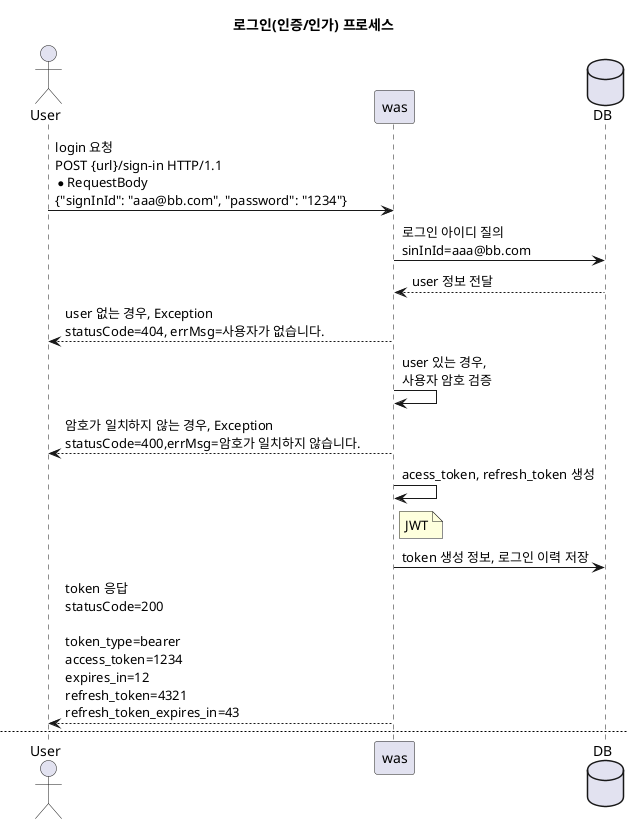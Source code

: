 @startuml 로그인(인증/인가) 프로세스
/'
* Last Modified Date : 2023.03.03
* Author : Kang Hee Yeon
'/

title : 로그인(인증/인가) 프로세스

actor User as u
participant was as w
database DB as d

u -> w : login 요청\nPOST {url}/sign-in HTTP/1.1\n* RequestBody\n{"signInId": "aaa@bb.com", "password": "1234"}
w -> d : 로그인 아이디 질의\nsinInId=aaa@bb.com
d --> w : user 정보 전달
w --> u : user 없는 경우, Exception\nstatusCode=404, errMsg=사용자가 없습니다.
w -> w : user 있는 경우,\n사용자 암호 검증 
w --> u : 암호가 일치하지 않는 경우, Exception\nstatusCode=400,errMsg=암호가 일치하지 않습니다.
w -> w : acess_token, refresh_token 생성
    Note right w : JWT
w -> d : token 생성 정보, 로그인 이력 저장
w --> u : token 응답\nstatusCode=200\n\ntoken_type=bearer\naccess_token=1234\nexpires_in=12\nrefresh_token=4321\nrefresh_token_expires_in=43

newpage

u -> w : 데이터 요청 GET {url}/ HTTP1.1\nAuthorization: bearer <access_token> HTTP/1.1
w -> w : access_token 유효성 확인

alt successful case

    w --> u : 정상일 시, 데이터 응답 

else some kind of failure 

    w --> u : access_token 오류 알림, Exception\nstatusCode=400,errMsg=토큰 정보가 유효하지 않습니다.
    u -> w : refresh 토큰으로 토큰 갱신 요청\n POST {url}/token/refresh HTTP/1.1
    w -> w : refresh_token 유효성 검사

    alt successful case
        w -> u : 새로운 access_token 발급

    else some kind of failure
        w --> u : refresh_token 오류 알림, Exception\nstatusCode=400,errMsg=토큰 정보가 유효하지 않습니다.

        u -> w : login 요청
    end
end 

@enduml